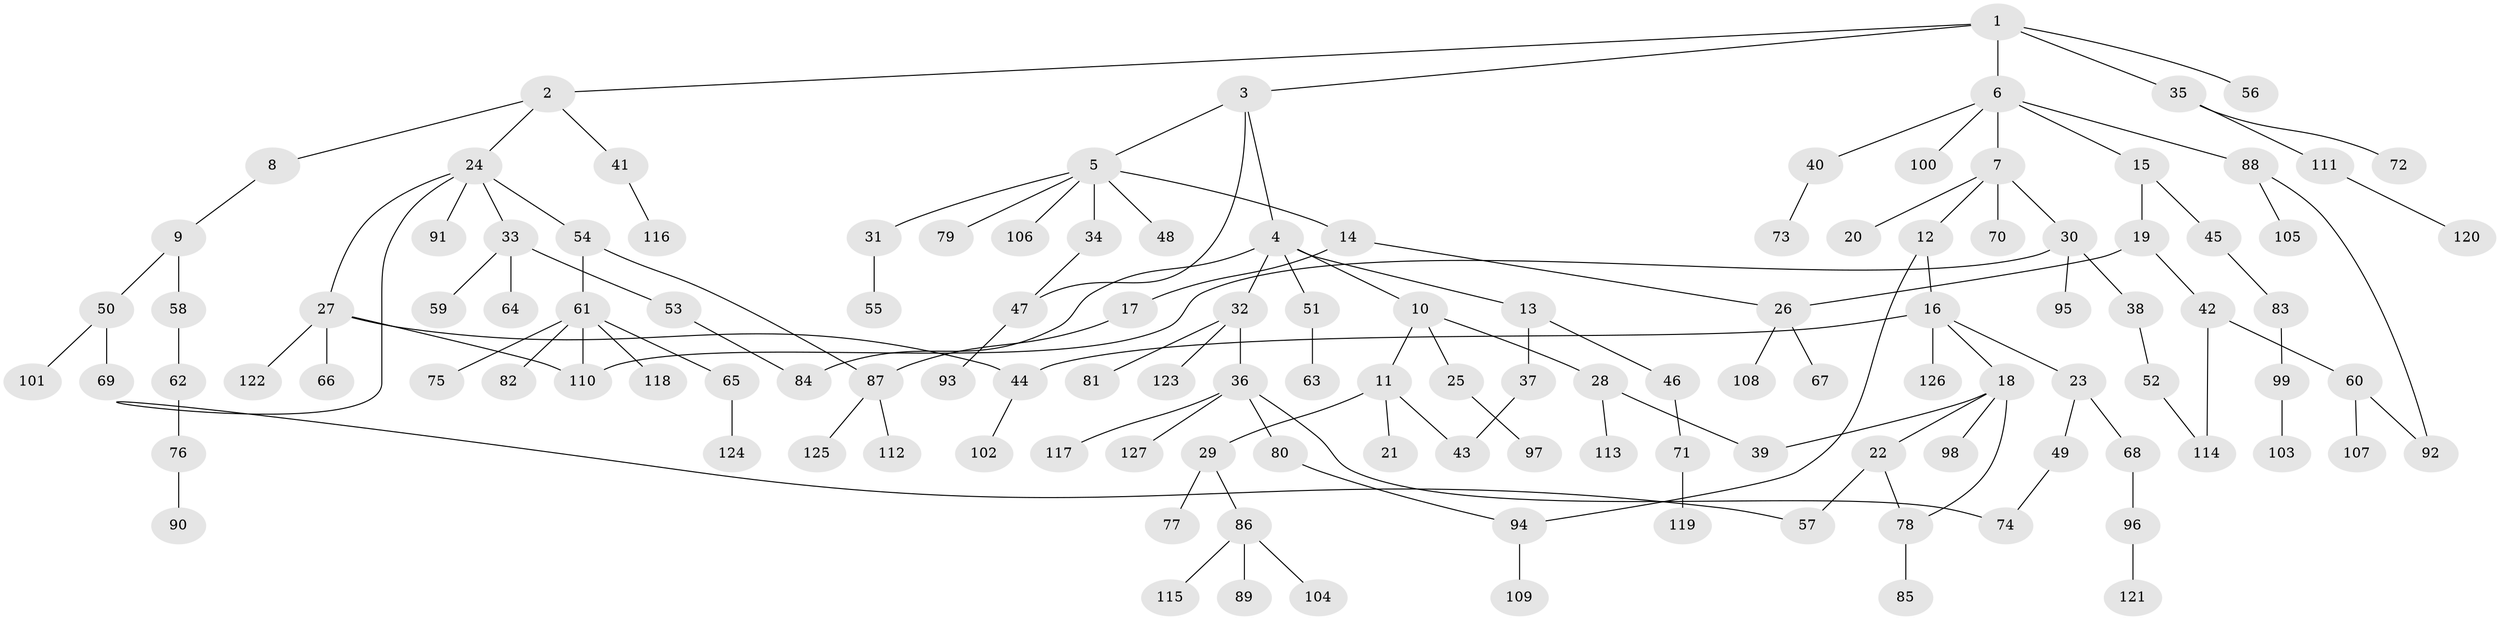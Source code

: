 // Generated by graph-tools (version 1.1) at 2025/49/03/09/25 03:49:17]
// undirected, 127 vertices, 141 edges
graph export_dot {
graph [start="1"]
  node [color=gray90,style=filled];
  1;
  2;
  3;
  4;
  5;
  6;
  7;
  8;
  9;
  10;
  11;
  12;
  13;
  14;
  15;
  16;
  17;
  18;
  19;
  20;
  21;
  22;
  23;
  24;
  25;
  26;
  27;
  28;
  29;
  30;
  31;
  32;
  33;
  34;
  35;
  36;
  37;
  38;
  39;
  40;
  41;
  42;
  43;
  44;
  45;
  46;
  47;
  48;
  49;
  50;
  51;
  52;
  53;
  54;
  55;
  56;
  57;
  58;
  59;
  60;
  61;
  62;
  63;
  64;
  65;
  66;
  67;
  68;
  69;
  70;
  71;
  72;
  73;
  74;
  75;
  76;
  77;
  78;
  79;
  80;
  81;
  82;
  83;
  84;
  85;
  86;
  87;
  88;
  89;
  90;
  91;
  92;
  93;
  94;
  95;
  96;
  97;
  98;
  99;
  100;
  101;
  102;
  103;
  104;
  105;
  106;
  107;
  108;
  109;
  110;
  111;
  112;
  113;
  114;
  115;
  116;
  117;
  118;
  119;
  120;
  121;
  122;
  123;
  124;
  125;
  126;
  127;
  1 -- 2;
  1 -- 3;
  1 -- 6;
  1 -- 35;
  1 -- 56;
  2 -- 8;
  2 -- 24;
  2 -- 41;
  3 -- 4;
  3 -- 5;
  3 -- 47;
  4 -- 10;
  4 -- 13;
  4 -- 32;
  4 -- 51;
  4 -- 84;
  5 -- 14;
  5 -- 31;
  5 -- 34;
  5 -- 48;
  5 -- 79;
  5 -- 106;
  6 -- 7;
  6 -- 15;
  6 -- 40;
  6 -- 88;
  6 -- 100;
  7 -- 12;
  7 -- 20;
  7 -- 30;
  7 -- 70;
  8 -- 9;
  9 -- 50;
  9 -- 58;
  10 -- 11;
  10 -- 25;
  10 -- 28;
  11 -- 21;
  11 -- 29;
  11 -- 43;
  12 -- 16;
  12 -- 94;
  13 -- 37;
  13 -- 46;
  14 -- 17;
  14 -- 26;
  15 -- 19;
  15 -- 45;
  16 -- 18;
  16 -- 23;
  16 -- 126;
  16 -- 44;
  17 -- 87;
  18 -- 22;
  18 -- 78;
  18 -- 98;
  18 -- 39;
  19 -- 26;
  19 -- 42;
  22 -- 57;
  22 -- 78;
  23 -- 49;
  23 -- 68;
  24 -- 27;
  24 -- 33;
  24 -- 54;
  24 -- 91;
  24 -- 57;
  25 -- 97;
  26 -- 67;
  26 -- 108;
  27 -- 44;
  27 -- 66;
  27 -- 122;
  27 -- 110;
  28 -- 39;
  28 -- 113;
  29 -- 77;
  29 -- 86;
  30 -- 38;
  30 -- 95;
  30 -- 110;
  31 -- 55;
  32 -- 36;
  32 -- 81;
  32 -- 123;
  33 -- 53;
  33 -- 59;
  33 -- 64;
  34 -- 47;
  35 -- 72;
  35 -- 111;
  36 -- 80;
  36 -- 117;
  36 -- 127;
  36 -- 74;
  37 -- 43;
  38 -- 52;
  40 -- 73;
  41 -- 116;
  42 -- 60;
  42 -- 114;
  44 -- 102;
  45 -- 83;
  46 -- 71;
  47 -- 93;
  49 -- 74;
  50 -- 69;
  50 -- 101;
  51 -- 63;
  52 -- 114;
  53 -- 84;
  54 -- 61;
  54 -- 87;
  58 -- 62;
  60 -- 92;
  60 -- 107;
  61 -- 65;
  61 -- 75;
  61 -- 82;
  61 -- 118;
  61 -- 110;
  62 -- 76;
  65 -- 124;
  68 -- 96;
  71 -- 119;
  76 -- 90;
  78 -- 85;
  80 -- 94;
  83 -- 99;
  86 -- 89;
  86 -- 104;
  86 -- 115;
  87 -- 112;
  87 -- 125;
  88 -- 105;
  88 -- 92;
  94 -- 109;
  96 -- 121;
  99 -- 103;
  111 -- 120;
}
